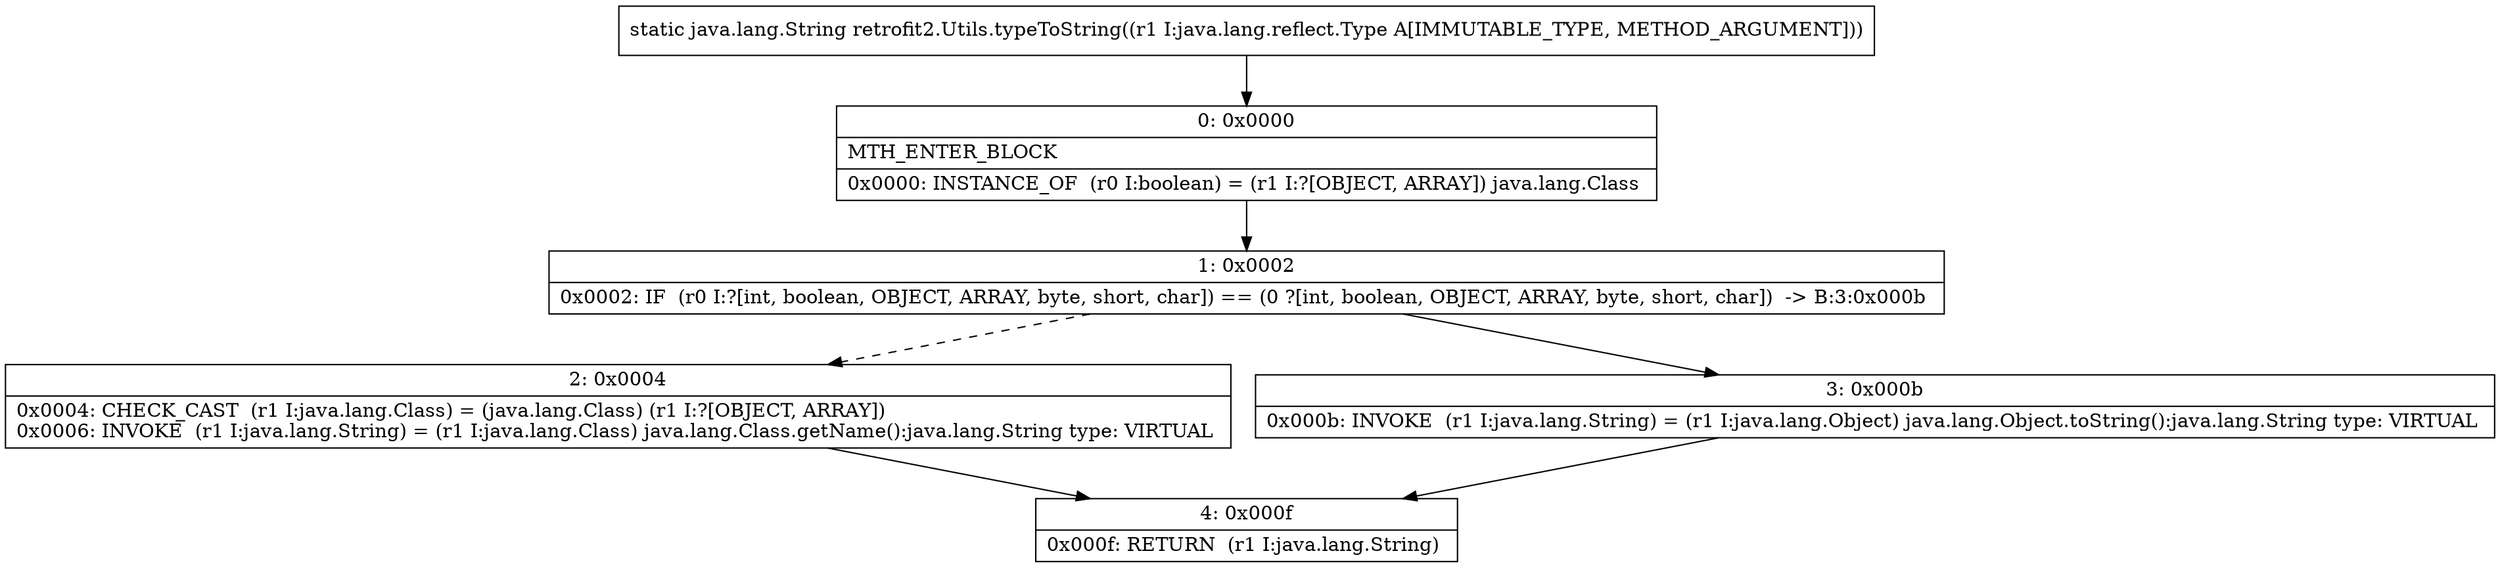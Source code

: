 digraph "CFG forretrofit2.Utils.typeToString(Ljava\/lang\/reflect\/Type;)Ljava\/lang\/String;" {
Node_0 [shape=record,label="{0\:\ 0x0000|MTH_ENTER_BLOCK\l|0x0000: INSTANCE_OF  (r0 I:boolean) = (r1 I:?[OBJECT, ARRAY]) java.lang.Class \l}"];
Node_1 [shape=record,label="{1\:\ 0x0002|0x0002: IF  (r0 I:?[int, boolean, OBJECT, ARRAY, byte, short, char]) == (0 ?[int, boolean, OBJECT, ARRAY, byte, short, char])  \-\> B:3:0x000b \l}"];
Node_2 [shape=record,label="{2\:\ 0x0004|0x0004: CHECK_CAST  (r1 I:java.lang.Class) = (java.lang.Class) (r1 I:?[OBJECT, ARRAY]) \l0x0006: INVOKE  (r1 I:java.lang.String) = (r1 I:java.lang.Class) java.lang.Class.getName():java.lang.String type: VIRTUAL \l}"];
Node_3 [shape=record,label="{3\:\ 0x000b|0x000b: INVOKE  (r1 I:java.lang.String) = (r1 I:java.lang.Object) java.lang.Object.toString():java.lang.String type: VIRTUAL \l}"];
Node_4 [shape=record,label="{4\:\ 0x000f|0x000f: RETURN  (r1 I:java.lang.String) \l}"];
MethodNode[shape=record,label="{static java.lang.String retrofit2.Utils.typeToString((r1 I:java.lang.reflect.Type A[IMMUTABLE_TYPE, METHOD_ARGUMENT])) }"];
MethodNode -> Node_0;
Node_0 -> Node_1;
Node_1 -> Node_2[style=dashed];
Node_1 -> Node_3;
Node_2 -> Node_4;
Node_3 -> Node_4;
}

